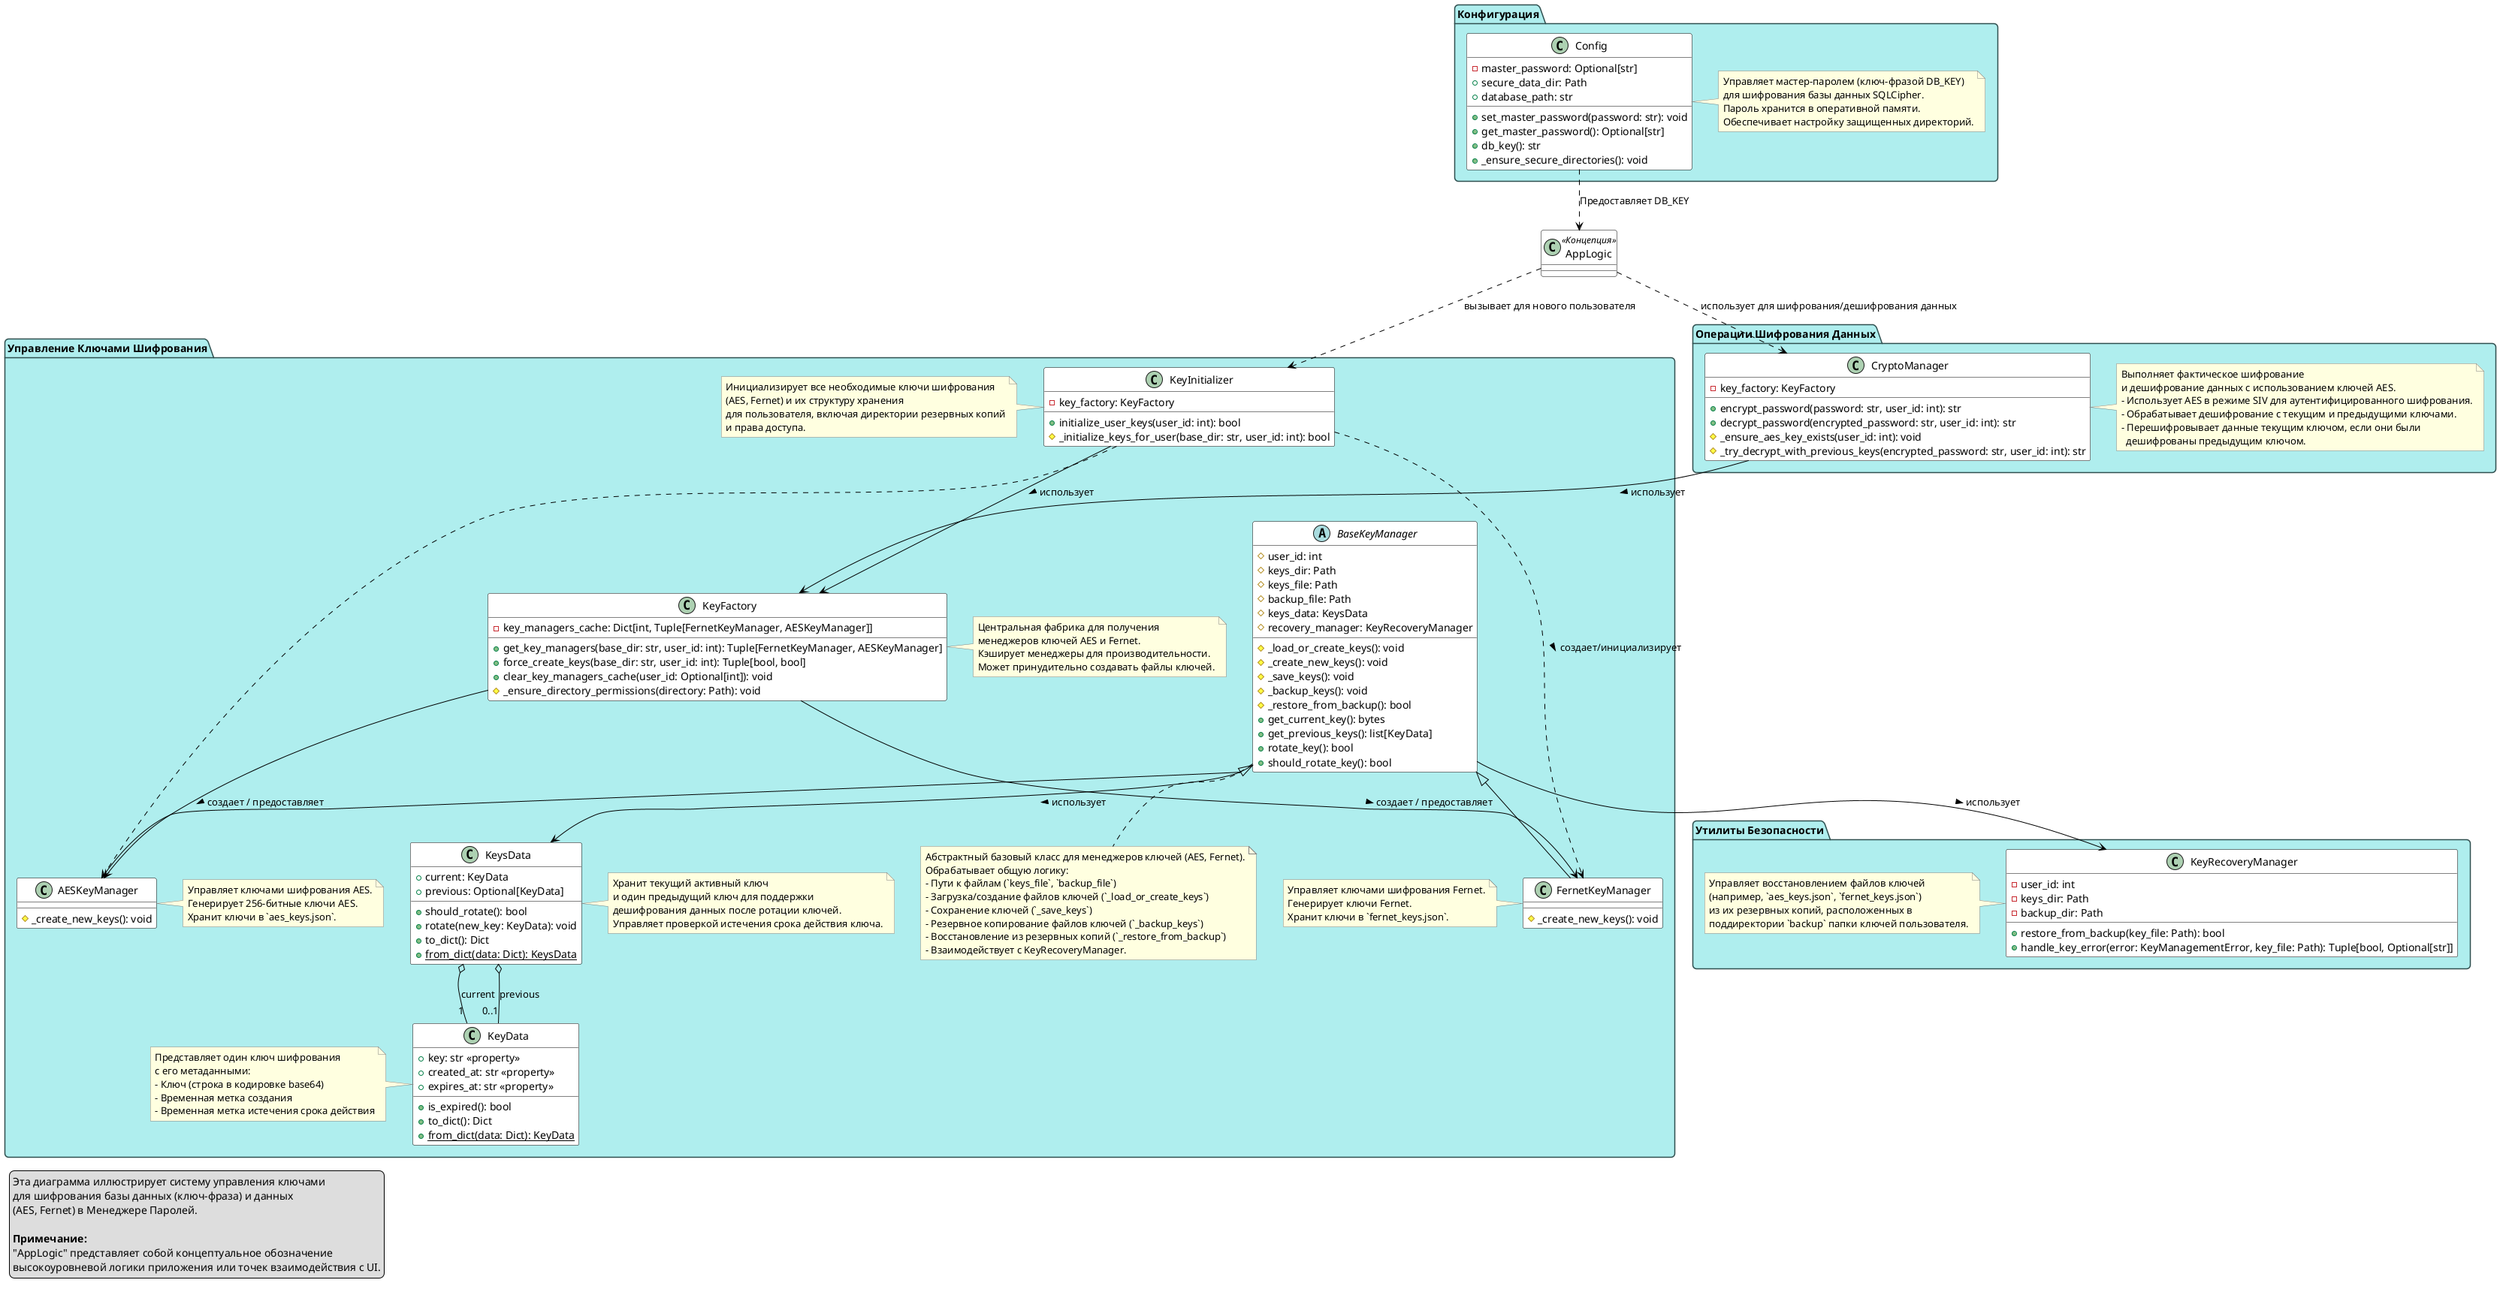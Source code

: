 @startuml Диаграмма Управления Ключами

' Стили и настройки
skinparam class {
    BackgroundColor White
    ArrowColor Black
    BorderColor Black
    RoundCorner 10
}
skinparam note {
    BackgroundColor LightYellow
    BorderColor Gray
    RoundCorner 5
}
skinparam package {
    BackgroundColor PaleTurquoise
    BorderColor DarkSlateGray
    RoundCorner 10
}

class AppLogic <<Концепция>> {
  ' Представляет высокоуровневую логику приложения или UI
}

package "Конфигурация" {
    class Config {
        - master_password: Optional[str]
        + secure_data_dir: Path
        + database_path: str
        + set_master_password(password: str): void
        + get_master_password(): Optional[str]
        + db_key(): str
        + _ensure_secure_directories(): void
    }
    note right of Config
        Управляет мастер-паролем (ключ-фразой DB_KEY)
        для шифрования базы данных SQLCipher.
        Пароль хранится в оперативной памяти.
        Обеспечивает настройку защищенных директорий.
    end note
}

package "Управление Ключами Шифрования" {
    class KeyFactory {
        - key_managers_cache: Dict[int, Tuple[FernetKeyManager, AESKeyManager]]
        + get_key_managers(base_dir: str, user_id: int): Tuple[FernetKeyManager, AESKeyManager]
        + force_create_keys(base_dir: str, user_id: int): Tuple[bool, bool]
        + clear_key_managers_cache(user_id: Optional[int]): void
        # _ensure_directory_permissions(directory: Path): void
    }
    note right of KeyFactory
        Центральная фабрика для получения
        менеджеров ключей AES и Fernet.
        Кэширует менеджеры для производительности.
        Может принудительно создавать файлы ключей.
    end note

    class KeyInitializer {
        - key_factory: KeyFactory
        + initialize_user_keys(user_id: int): bool
        # _initialize_keys_for_user(base_dir: str, user_id: int): bool
    }
    note left of KeyInitializer
        Инициализирует все необходимые ключи шифрования
        (AES, Fernet) и их структуру хранения
        для пользователя, включая директории резервных копий
        и права доступа.
    end note

    abstract class BaseKeyManager {
        # user_id: int
        # keys_dir: Path
        # keys_file: Path
        # backup_file: Path
        # keys_data: KeysData
        # recovery_manager: KeyRecoveryManager
        # _load_or_create_keys(): void
        # _create_new_keys(): void
        # _save_keys(): void
        # _backup_keys(): void
        # _restore_from_backup(): bool
        + get_current_key(): bytes
        + get_previous_keys(): list[KeyData]
        + rotate_key(): bool
        + should_rotate_key(): bool
    }
    note bottom of BaseKeyManager
        Абстрактный базовый класс для менеджеров ключей (AES, Fernet).
        Обрабатывает общую логику:
        - Пути к файлам (`keys_file`, `backup_file`)
        - Загрузка/создание файлов ключей (`_load_or_create_keys`)
        - Сохранение ключей (`_save_keys`)
        - Резервное копирование файлов ключей (`_backup_keys`)
        - Восстановление из резервных копий (`_restore_from_backup`)
        - Взаимодействует с KeyRecoveryManager.
    end note

    class AESKeyManager extends BaseKeyManager {
        # _create_new_keys(): void
    }
    note right of AESKeyManager
        Управляет ключами шифрования AES.
        Генерирует 256-битные ключи AES.
        Хранит ключи в `aes_keys.json`.
    end note

    class FernetKeyManager extends BaseKeyManager {
        # _create_new_keys(): void
    }
    note left of FernetKeyManager
        Управляет ключами шифрования Fernet.
        Генерирует ключи Fernet.
        Хранит ключи в `fernet_keys.json`.
    end note

    class KeysData {
        + current: KeyData
        + previous: Optional[KeyData]
        + should_rotate(): bool
        + rotate(new_key: KeyData): void
        + to_dict(): Dict
        + {static} from_dict(data: Dict): KeysData
    }
    note right of KeysData
        Хранит текущий активный ключ
        и один предыдущий ключ для поддержки
        дешифрования данных после ротации ключей.
        Управляет проверкой истечения срока действия ключа.
    end note

    class KeyData {
        + key: str <<property>>
        + created_at: str <<property>>
        + expires_at: str <<property>>
        + is_expired(): bool
        + to_dict(): Dict
        + {static} from_dict(data: Dict): KeyData
    }
    note left of KeyData
        Представляет один ключ шифрования
        с его метаданными:
        - Ключ (строка в кодировке base64)
        - Временная метка создания
        - Временная метка истечения срока действия
    end note
}

package "Операции Шифрования Данных" {
    class CryptoManager {
        - key_factory: KeyFactory
        + encrypt_password(password: str, user_id: int): str
        + decrypt_password(encrypted_password: str, user_id: int): str
        # _ensure_aes_key_exists(user_id: int): void
        # _try_decrypt_with_previous_keys(encrypted_password: str, user_id: int): str
    }
    note right of CryptoManager
        Выполняет фактическое шифрование
        и дешифрование данных с использованием ключей AES.
        - Использует AES в режиме SIV для аутентифицированного шифрования.
        - Обрабатывает дешифрование с текущим и предыдущими ключами.
        - Перешифровывает данные текущим ключом, если они были
          дешифрованы предыдущим ключом.
    end note
}

package "Утилиты Безопасности" {
    class KeyRecoveryManager {
        - user_id: int
        - keys_dir: Path
        - backup_dir: Path
        + restore_from_backup(key_file: Path): bool
        + handle_key_error(error: KeyManagementError, key_file: Path): Tuple[bool, Optional[str]]
    }
    note left of KeyRecoveryManager
        Управляет восстановлением файлов ключей
        (например, `aes_keys.json`, `fernet_keys.json`)
        из их резервных копий, расположенных в
        поддиректории `backup` папки ключей пользователя.
    end note
}

' Взаимосвязи
Config ..> AppLogic : Предоставляет DB_KEY

KeyInitializer --> KeyFactory : использует >
' KeyInitializer also directly instantiates AESKeyManager and FernetKeyManager
' for _initialize_keys_for_user, but the general dependency on KeyFactory is for cache clearing etc.
KeyInitializer ..> AESKeyManager
KeyInitializer ..> FernetKeyManager : создает/инициализирует >

KeyFactory --> AESKeyManager : создает / предоставляет >
KeyFactory --> FernetKeyManager : создает / предоставляет >

CryptoManager --> KeyFactory : использует >

BaseKeyManager --> KeysData : использует >
BaseKeyManager --> KeyRecoveryManager : использует >
KeysData o-- "1" KeyData : current
KeysData o-- "0..1" KeyData : previous

AppLogic ..> KeyInitializer : вызывает для нового пользователя
AppLogic ..> CryptoManager : использует для шифрования/дешифрования данных

legend left
  Эта диаграмма иллюстрирует систему управления ключами
  для шифрования базы данных (ключ-фраза) и данных
  (AES, Fernet) в Менеджере Паролей.

  <b>Примечание:</b>
  "AppLogic" представляет собой концептуальное обозначение
  высокоуровневой логики приложения или точек взаимодействия с UI.
end legend

@enduml